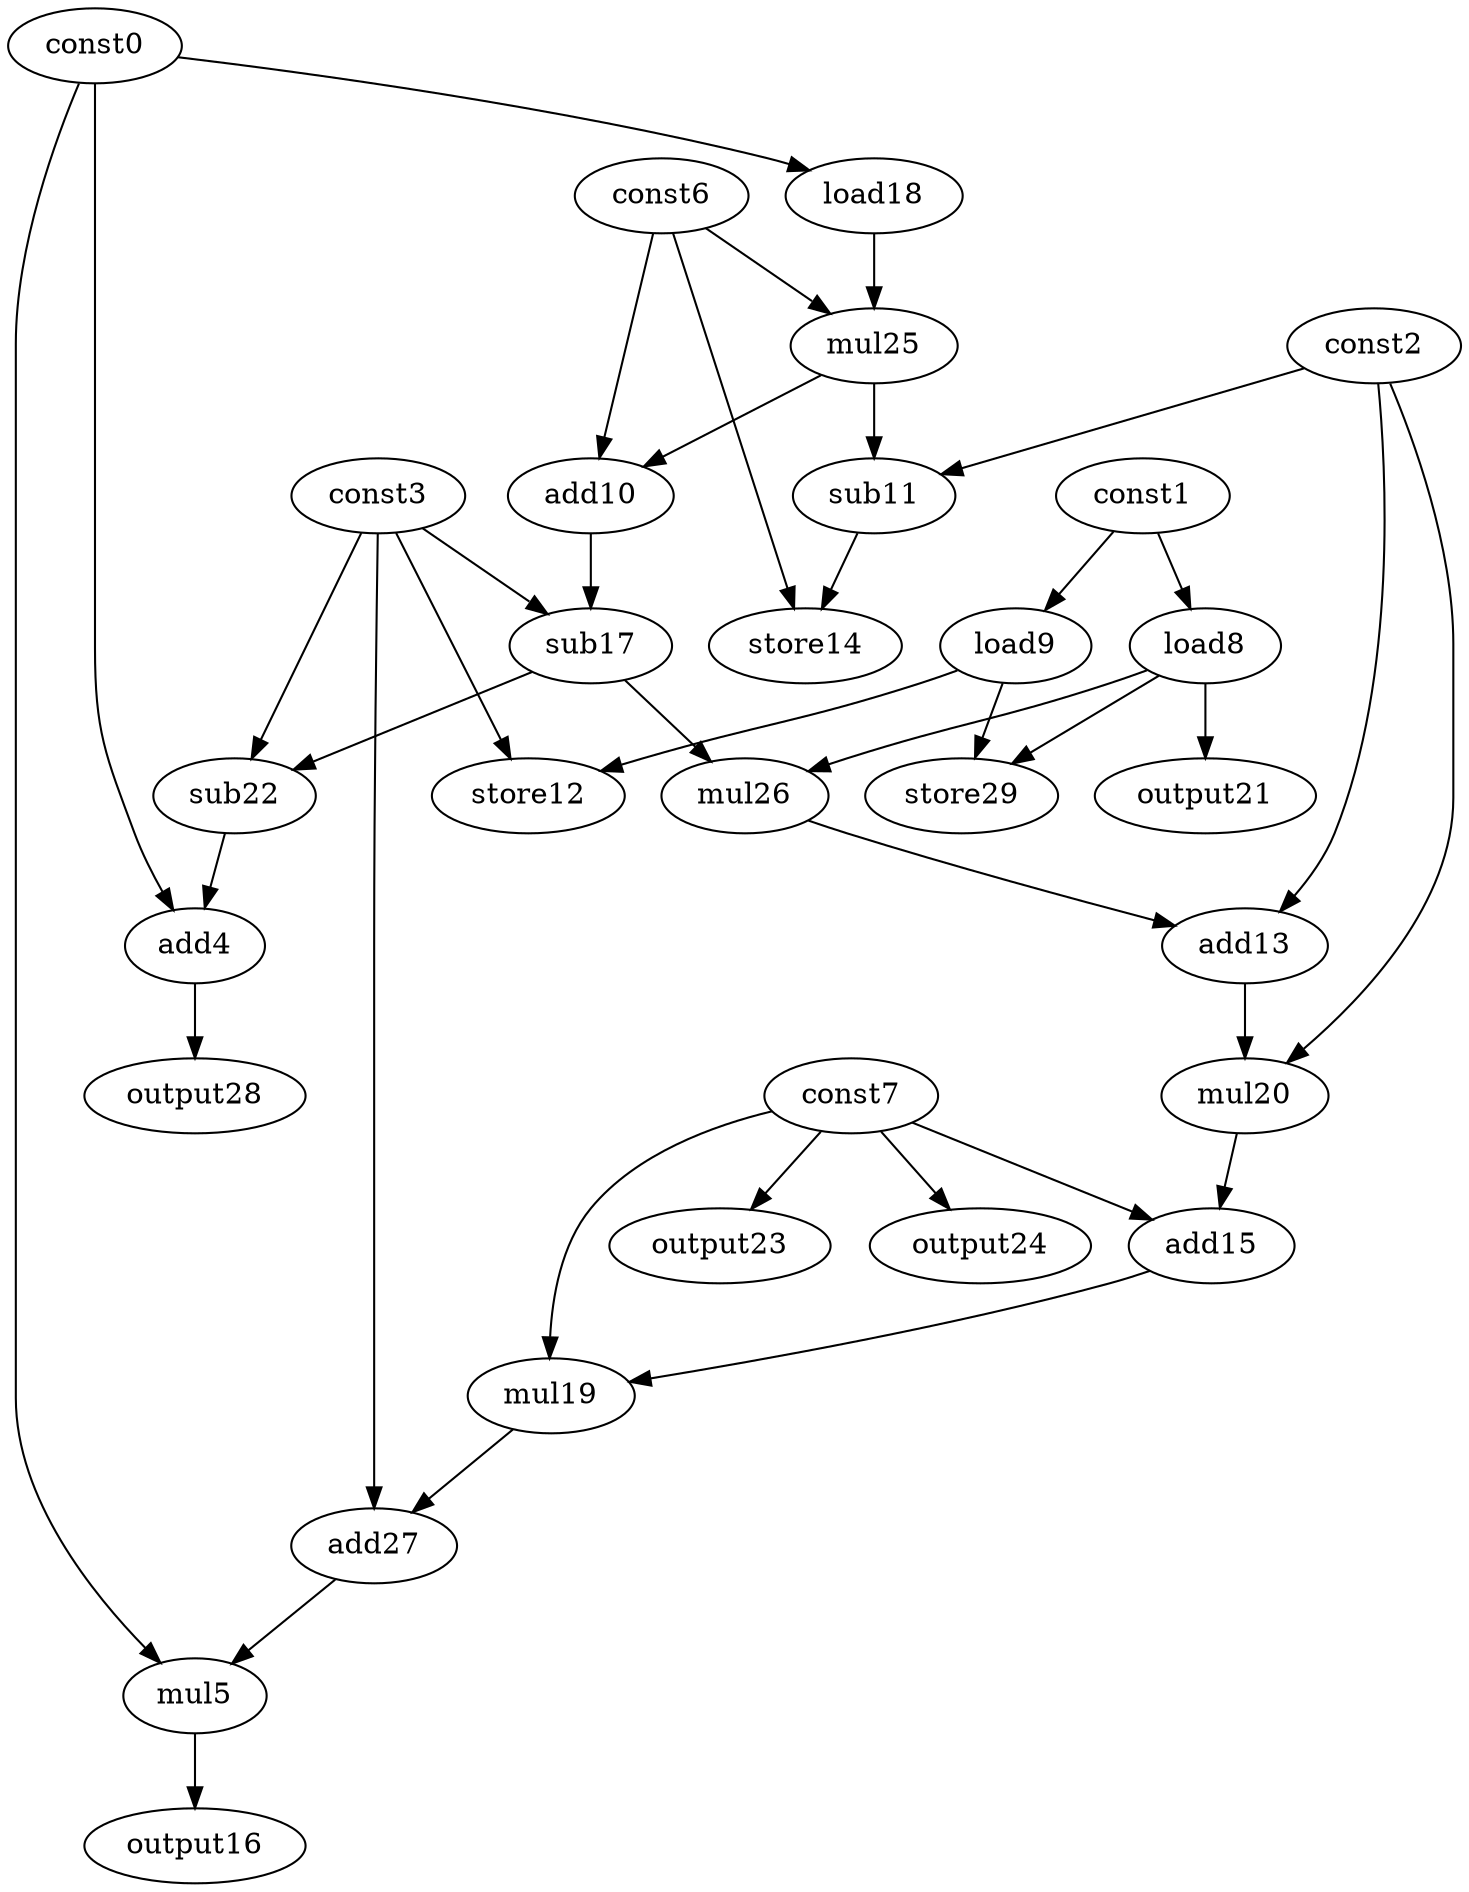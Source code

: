 digraph G { 
const0[opcode=const]; 
const1[opcode=const]; 
const2[opcode=const]; 
const3[opcode=const]; 
add4[opcode=add]; 
mul5[opcode=mul]; 
const6[opcode=const]; 
const7[opcode=const]; 
load8[opcode=load]; 
load9[opcode=load]; 
add10[opcode=add]; 
sub11[opcode=sub]; 
store12[opcode=store]; 
add13[opcode=add]; 
store14[opcode=store]; 
add15[opcode=add]; 
output16[opcode=output]; 
sub17[opcode=sub]; 
load18[opcode=load]; 
mul19[opcode=mul]; 
mul20[opcode=mul]; 
output21[opcode=output]; 
sub22[opcode=sub]; 
output23[opcode=output]; 
output24[opcode=output]; 
mul25[opcode=mul]; 
mul26[opcode=mul]; 
add27[opcode=add]; 
output28[opcode=output]; 
store29[opcode=store]; 
const1->load8[operand=0];
const1->load9[operand=0];
const0->load18[operand=0];
const7->output23[operand=0];
const7->output24[operand=0];
load9->store12[operand=0];
const3->store12[operand=1];
load8->output21[operand=0];
load18->mul25[operand=0];
const6->mul25[operand=1];
load8->store29[operand=0];
load9->store29[operand=1];
mul25->add10[operand=0];
const6->add10[operand=1];
mul25->sub11[operand=0];
const2->sub11[operand=1];
sub11->store14[operand=0];
const6->store14[operand=1];
add10->sub17[operand=0];
const3->sub17[operand=1];
sub17->sub22[operand=0];
const3->sub22[operand=1];
load8->mul26[operand=0];
sub17->mul26[operand=1];
const0->add4[operand=0];
sub22->add4[operand=1];
const2->add13[operand=0];
mul26->add13[operand=1];
const2->mul20[operand=0];
add13->mul20[operand=1];
add4->output28[operand=0];
mul20->add15[operand=0];
const7->add15[operand=1];
add15->mul19[operand=0];
const7->mul19[operand=1];
mul19->add27[operand=0];
const3->add27[operand=1];
const0->mul5[operand=0];
add27->mul5[operand=1];
mul5->output16[operand=0];
}
